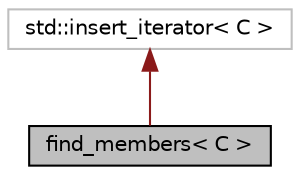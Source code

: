digraph "find_members&lt; C &gt;"
{
  edge [fontname="Helvetica",fontsize="10",labelfontname="Helvetica",labelfontsize="10"];
  node [fontname="Helvetica",fontsize="10",shape=record];
  Node2 [label="find_members\< C \>",height=0.2,width=0.4,color="black", fillcolor="grey75", style="filled", fontcolor="black"];
  Node3 -> Node2 [dir="back",color="firebrick4",fontsize="10",style="solid",fontname="Helvetica"];
  Node3 [label="std::insert_iterator\< C \>",height=0.2,width=0.4,color="grey75", fillcolor="white", style="filled"];
}

